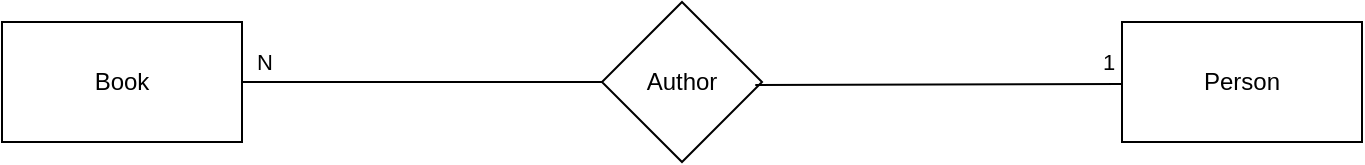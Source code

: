 <mxfile version="23.1.2" type="device">
  <diagram name="Page-1" id="o8vLJjhrCcT8ATa83RP_">
    <mxGraphModel dx="1165" dy="447" grid="1" gridSize="10" guides="1" tooltips="1" connect="1" arrows="1" fold="1" page="1" pageScale="1" pageWidth="850" pageHeight="1100" math="0" shadow="0">
      <root>
        <mxCell id="0" />
        <mxCell id="1" parent="0" />
        <mxCell id="vunzDXqBiJZnsDdSDINn-1" value="Book" style="rounded=0;whiteSpace=wrap;html=1;" vertex="1" parent="1">
          <mxGeometry x="100" y="120" width="120" height="60" as="geometry" />
        </mxCell>
        <mxCell id="vunzDXqBiJZnsDdSDINn-2" value="Person" style="rounded=0;whiteSpace=wrap;html=1;" vertex="1" parent="1">
          <mxGeometry x="660" y="120" width="120" height="60" as="geometry" />
        </mxCell>
        <mxCell id="vunzDXqBiJZnsDdSDINn-3" value="Author" style="rhombus;whiteSpace=wrap;html=1;" vertex="1" parent="1">
          <mxGeometry x="400" y="110" width="80" height="80" as="geometry" />
        </mxCell>
        <mxCell id="vunzDXqBiJZnsDdSDINn-4" value="" style="endArrow=none;html=1;rounded=0;entryX=0;entryY=0.5;entryDx=0;entryDy=0;exitX=1;exitY=0.5;exitDx=0;exitDy=0;" edge="1" parent="1" source="vunzDXqBiJZnsDdSDINn-1" target="vunzDXqBiJZnsDdSDINn-3">
          <mxGeometry width="50" height="50" relative="1" as="geometry">
            <mxPoint x="400" y="600" as="sourcePoint" />
            <mxPoint x="450" y="550" as="targetPoint" />
            <Array as="points" />
          </mxGeometry>
        </mxCell>
        <mxCell id="vunzDXqBiJZnsDdSDINn-6" value="N&lt;br&gt;" style="edgeLabel;html=1;align=center;verticalAlign=middle;resizable=0;points=[];" vertex="1" connectable="0" parent="vunzDXqBiJZnsDdSDINn-4">
          <mxGeometry x="-0.882" y="1" relative="1" as="geometry">
            <mxPoint y="-9" as="offset" />
          </mxGeometry>
        </mxCell>
        <mxCell id="vunzDXqBiJZnsDdSDINn-11" value="" style="endArrow=none;html=1;rounded=0;entryX=0.958;entryY=0.518;entryDx=0;entryDy=0;entryPerimeter=0;" edge="1" parent="1" target="vunzDXqBiJZnsDdSDINn-3">
          <mxGeometry width="50" height="50" relative="1" as="geometry">
            <mxPoint x="660" y="151" as="sourcePoint" />
            <mxPoint x="350" y="160" as="targetPoint" />
          </mxGeometry>
        </mxCell>
        <mxCell id="vunzDXqBiJZnsDdSDINn-12" value="1&lt;br&gt;" style="edgeLabel;html=1;align=center;verticalAlign=middle;resizable=0;points=[];" vertex="1" connectable="0" parent="vunzDXqBiJZnsDdSDINn-11">
          <mxGeometry x="-0.919" y="1" relative="1" as="geometry">
            <mxPoint y="-12" as="offset" />
          </mxGeometry>
        </mxCell>
      </root>
    </mxGraphModel>
  </diagram>
</mxfile>
